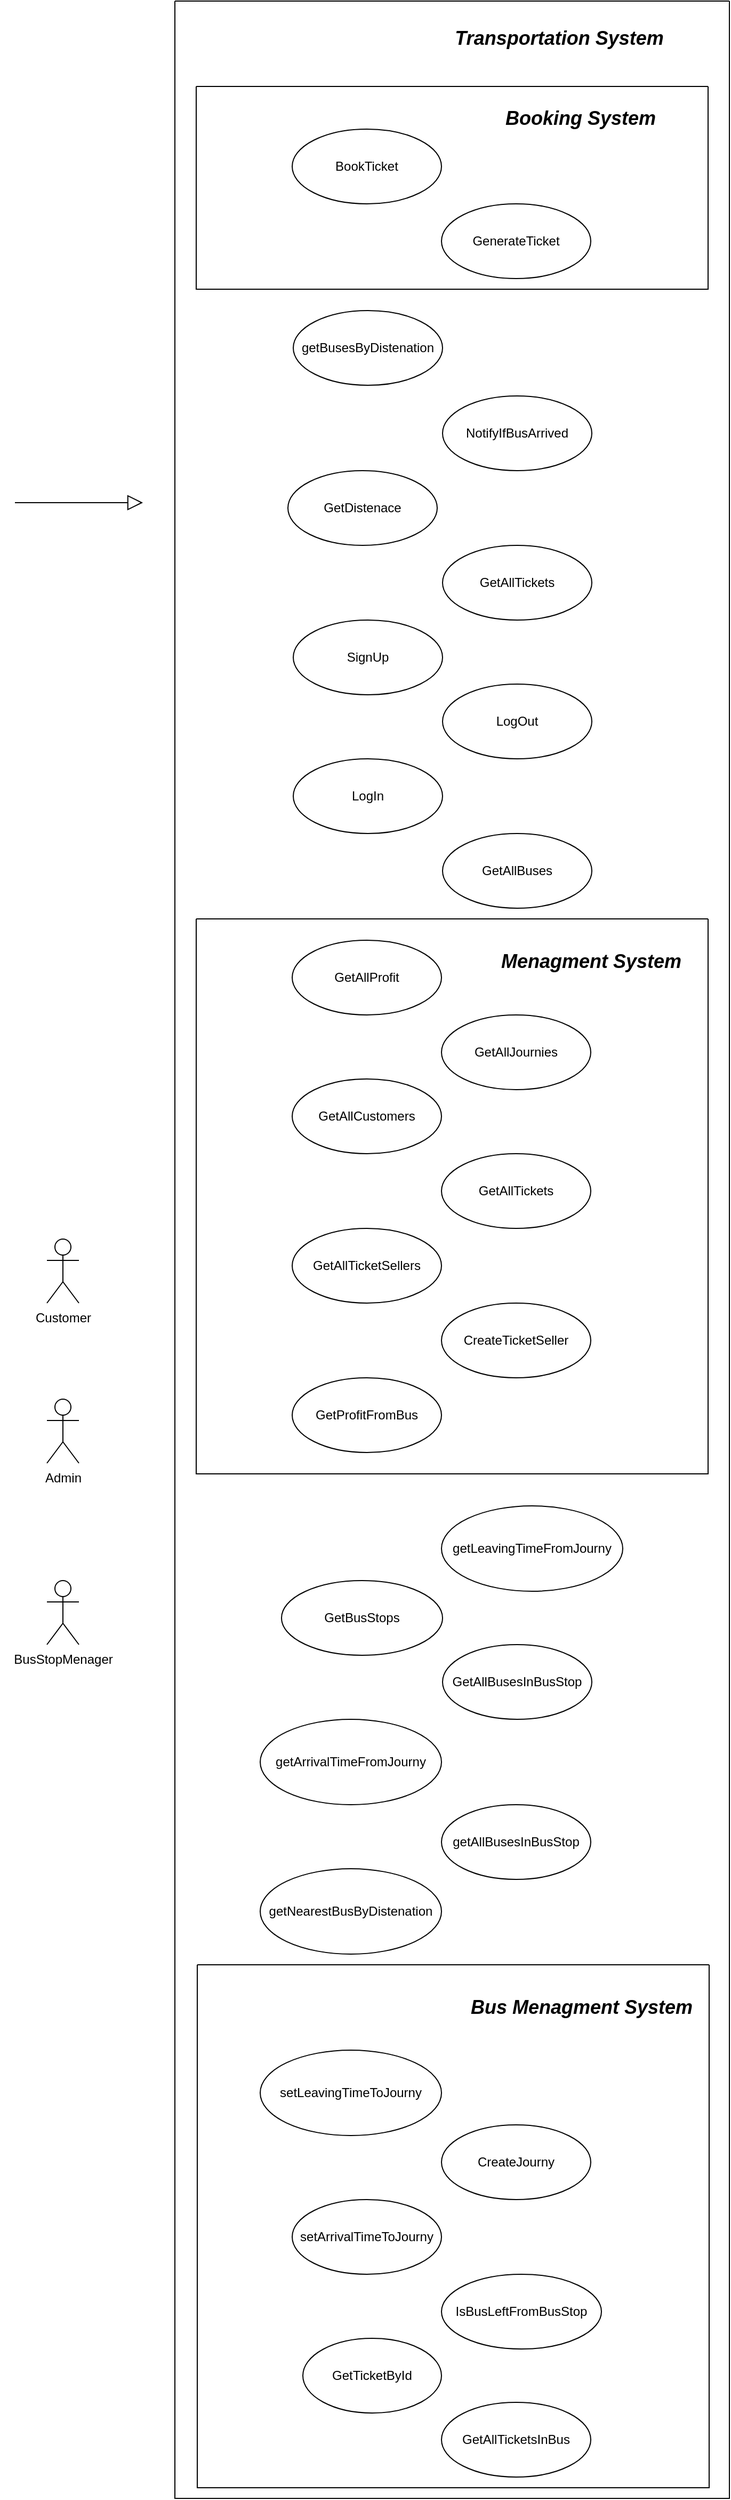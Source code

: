 <mxfile>
    <diagram id="ewMzsGyjwjFC5L_9RoAt" name="Page-1">
        <mxGraphModel dx="3231" dy="2369" grid="1" gridSize="10" guides="1" tooltips="1" connect="1" arrows="1" fold="1" page="1" pageScale="1" pageWidth="850" pageHeight="1100" math="0" shadow="0">
            <root>
                <mxCell id="0"/>
                <mxCell id="1" parent="0"/>
                <mxCell id="2" value="Customer" style="shape=umlActor;html=1;verticalLabelPosition=bottom;verticalAlign=top;align=center;" parent="1" vertex="1">
                    <mxGeometry x="60" y="680" width="30" height="60" as="geometry"/>
                </mxCell>
                <mxCell id="3" value="Admin" style="shape=umlActor;html=1;verticalLabelPosition=bottom;verticalAlign=top;align=center;" parent="1" vertex="1">
                    <mxGeometry x="60" y="830" width="30" height="60" as="geometry"/>
                </mxCell>
                <mxCell id="4" value="BusStopMenager" style="shape=umlActor;html=1;verticalLabelPosition=bottom;verticalAlign=top;align=center;" parent="1" vertex="1">
                    <mxGeometry x="60" y="1000" width="30" height="60" as="geometry"/>
                </mxCell>
                <mxCell id="6" value="" style="edgeStyle=none;html=1;endArrow=block;endFill=0;endSize=12;verticalAlign=bottom;" parent="1" edge="1">
                    <mxGeometry width="160" relative="1" as="geometry">
                        <mxPoint x="30" y="-10" as="sourcePoint"/>
                        <mxPoint x="150" y="-10" as="targetPoint"/>
                    </mxGeometry>
                </mxCell>
                <mxCell id="43" value="" style="swimlane;startSize=0;" vertex="1" parent="1">
                    <mxGeometry x="180" y="-480" width="520" height="2340" as="geometry"/>
                </mxCell>
                <mxCell id="44" value="" style="swimlane;startSize=0;" vertex="1" parent="43">
                    <mxGeometry x="21" y="1840" width="480" height="490" as="geometry"/>
                </mxCell>
                <mxCell id="50" value="&lt;font style=&quot;font-size: 18px;&quot;&gt;&lt;b&gt;&lt;i&gt;Bus Menagment System&lt;/i&gt;&lt;/b&gt;&lt;/font&gt;" style="text;html=1;align=center;verticalAlign=middle;resizable=0;points=[];autosize=1;strokeColor=none;fillColor=none;" vertex="1" parent="44">
                    <mxGeometry x="245" y="20" width="230" height="40" as="geometry"/>
                </mxCell>
                <mxCell id="33" value="&lt;span style=&quot;text-align: left;&quot;&gt;setLeavingTimeToJourny&lt;/span&gt;&lt;span style=&quot;text-align: left;&quot;&gt;&lt;br&gt;&lt;/span&gt;" style="ellipse;whiteSpace=wrap;html=1;" parent="44" vertex="1">
                    <mxGeometry x="59" y="80" width="170" height="80" as="geometry"/>
                </mxCell>
                <mxCell id="29" value="&lt;span style=&quot;text-align: left;&quot;&gt;CreateJourny&lt;/span&gt;&lt;span style=&quot;text-align: left;&quot;&gt;&lt;br&gt;&lt;/span&gt;" style="ellipse;whiteSpace=wrap;html=1;" parent="44" vertex="1">
                    <mxGeometry x="229" y="150" width="140" height="70" as="geometry"/>
                </mxCell>
                <mxCell id="30" value="&lt;span style=&quot;text-align: left;&quot;&gt;setArrivalTimeToJourny&lt;/span&gt;&lt;span style=&quot;text-align: left;&quot;&gt;&lt;br&gt;&lt;/span&gt;" style="ellipse;whiteSpace=wrap;html=1;" parent="44" vertex="1">
                    <mxGeometry x="89" y="220" width="140" height="70" as="geometry"/>
                </mxCell>
                <mxCell id="37" value="&lt;span style=&quot;text-align: left;&quot;&gt;IsBusLeftFromBusStop&lt;/span&gt;&lt;span style=&quot;text-align: left;&quot;&gt;&lt;br&gt;&lt;/span&gt;" style="ellipse;whiteSpace=wrap;html=1;" parent="44" vertex="1">
                    <mxGeometry x="229" y="290" width="150" height="70" as="geometry"/>
                </mxCell>
                <mxCell id="39" value="&lt;span style=&quot;text-align: left;&quot;&gt;GetTicketById&lt;/span&gt;&lt;span style=&quot;text-align: left;&quot;&gt;&lt;br&gt;&lt;/span&gt;" style="ellipse;whiteSpace=wrap;html=1;" parent="44" vertex="1">
                    <mxGeometry x="99" y="350" width="130" height="70" as="geometry"/>
                </mxCell>
                <mxCell id="22" value="&lt;span style=&quot;text-align: left;&quot;&gt;GetAllTicketsInBus&lt;/span&gt;&lt;span style=&quot;text-align: left;&quot;&gt;&lt;br&gt;&lt;/span&gt;" style="ellipse;whiteSpace=wrap;html=1;" parent="44" vertex="1">
                    <mxGeometry x="229" y="410" width="140" height="70" as="geometry"/>
                </mxCell>
                <mxCell id="45" value="" style="swimlane;startSize=0;" vertex="1" parent="43">
                    <mxGeometry x="20" y="860" width="480" height="520" as="geometry"/>
                </mxCell>
                <mxCell id="49" value="&lt;font style=&quot;font-size: 18px;&quot;&gt;&lt;b&gt;&lt;i&gt;Menagment System&lt;/i&gt;&lt;/b&gt;&lt;/font&gt;" style="text;html=1;align=center;verticalAlign=middle;resizable=0;points=[];autosize=1;strokeColor=none;fillColor=none;" vertex="1" parent="45">
                    <mxGeometry x="275" y="20" width="190" height="40" as="geometry"/>
                </mxCell>
                <mxCell id="25" value="&lt;span style=&quot;text-align: left;&quot;&gt;GetAllProfit&lt;/span&gt;&lt;span style=&quot;text-align: left;&quot;&gt;&lt;br&gt;&lt;/span&gt;" style="ellipse;whiteSpace=wrap;html=1;" parent="45" vertex="1">
                    <mxGeometry x="90" y="20" width="140" height="70" as="geometry"/>
                </mxCell>
                <mxCell id="24" value="&lt;span style=&quot;text-align: left;&quot;&gt;GetAllJournies&lt;/span&gt;&lt;span style=&quot;text-align: left;&quot;&gt;&lt;br&gt;&lt;/span&gt;" style="ellipse;whiteSpace=wrap;html=1;" parent="45" vertex="1">
                    <mxGeometry x="230" y="90" width="140" height="70" as="geometry"/>
                </mxCell>
                <mxCell id="19" value="&lt;span style=&quot;text-align: left;&quot;&gt;GetAllCustomers&lt;/span&gt;" style="ellipse;whiteSpace=wrap;html=1;" parent="45" vertex="1">
                    <mxGeometry x="90" y="150" width="140" height="70" as="geometry"/>
                </mxCell>
                <mxCell id="21" value="&lt;span style=&quot;text-align: left;&quot;&gt;GetAllTickets&lt;br&gt;&lt;/span&gt;" style="ellipse;whiteSpace=wrap;html=1;" parent="45" vertex="1">
                    <mxGeometry x="230" y="220" width="140" height="70" as="geometry"/>
                </mxCell>
                <mxCell id="20" value="&lt;span style=&quot;text-align: left;&quot;&gt;GetAllTicketSellers&lt;/span&gt;" style="ellipse;whiteSpace=wrap;html=1;" parent="45" vertex="1">
                    <mxGeometry x="90" y="290" width="140" height="70" as="geometry"/>
                </mxCell>
                <mxCell id="16" value="&lt;span style=&quot;text-align: left;&quot;&gt;CreateTicketSeller&lt;/span&gt;" style="ellipse;whiteSpace=wrap;html=1;" parent="45" vertex="1">
                    <mxGeometry x="230" y="360" width="140" height="70" as="geometry"/>
                </mxCell>
                <mxCell id="23" value="&lt;span style=&quot;text-align: left;&quot;&gt;GetProfitFromBus&lt;/span&gt;&lt;span style=&quot;text-align: left;&quot;&gt;&lt;br&gt;&lt;/span&gt;" style="ellipse;whiteSpace=wrap;html=1;" parent="45" vertex="1">
                    <mxGeometry x="90" y="430" width="140" height="70" as="geometry"/>
                </mxCell>
                <mxCell id="46" value="" style="swimlane;startSize=0;" vertex="1" parent="43">
                    <mxGeometry x="20" y="80" width="480" height="190" as="geometry"/>
                </mxCell>
                <mxCell id="48" value="&lt;font style=&quot;font-size: 18px;&quot;&gt;&lt;b&gt;&lt;i&gt;Booking System&lt;/i&gt;&lt;/b&gt;&lt;/font&gt;" style="text;html=1;align=center;verticalAlign=middle;resizable=0;points=[];autosize=1;strokeColor=none;fillColor=none;" vertex="1" parent="46">
                    <mxGeometry x="280" y="10" width="160" height="40" as="geometry"/>
                </mxCell>
                <mxCell id="11" value="BookTicket" style="ellipse;whiteSpace=wrap;html=1;" parent="46" vertex="1">
                    <mxGeometry x="90" y="40" width="140" height="70" as="geometry"/>
                </mxCell>
                <mxCell id="38" value="&lt;span style=&quot;text-align: left;&quot;&gt;GenerateTicket&lt;/span&gt;&lt;span style=&quot;text-align: left;&quot;&gt;&lt;br&gt;&lt;/span&gt;" style="ellipse;whiteSpace=wrap;html=1;" parent="46" vertex="1">
                    <mxGeometry x="230" y="110" width="140" height="70" as="geometry"/>
                </mxCell>
                <mxCell id="47" value="&lt;font style=&quot;font-size: 18px;&quot;&gt;&lt;b&gt;&lt;i&gt;Transportation System&lt;/i&gt;&lt;/b&gt;&lt;/font&gt;" style="text;html=1;align=center;verticalAlign=middle;resizable=0;points=[];autosize=1;strokeColor=none;fillColor=none;" vertex="1" parent="43">
                    <mxGeometry x="250" y="15" width="220" height="40" as="geometry"/>
                </mxCell>
                <mxCell id="10" value="GetBusStops" style="ellipse;whiteSpace=wrap;html=1;" parent="43" vertex="1">
                    <mxGeometry x="100" y="1480" width="151" height="70" as="geometry"/>
                </mxCell>
                <mxCell id="28" value="&lt;span style=&quot;text-align: left;&quot;&gt;GetAllBusesInBusStop&lt;/span&gt;&lt;span style=&quot;text-align: left;&quot;&gt;&lt;br&gt;&lt;/span&gt;" style="ellipse;whiteSpace=wrap;html=1;" parent="43" vertex="1">
                    <mxGeometry x="251" y="1540" width="140" height="70" as="geometry"/>
                </mxCell>
                <mxCell id="32" value="&lt;span style=&quot;text-align: left;&quot;&gt;getArrivalTimeFromJourny&lt;/span&gt;&lt;span style=&quot;text-align: left;&quot;&gt;&lt;br&gt;&lt;/span&gt;" style="ellipse;whiteSpace=wrap;html=1;" parent="43" vertex="1">
                    <mxGeometry x="80" y="1610" width="170" height="80" as="geometry"/>
                </mxCell>
                <mxCell id="34" value="&lt;span style=&quot;text-align: left;&quot;&gt;getAllBusesInBusStop&lt;/span&gt;&lt;span style=&quot;text-align: left;&quot;&gt;&lt;br&gt;&lt;/span&gt;" style="ellipse;whiteSpace=wrap;html=1;" parent="43" vertex="1">
                    <mxGeometry x="250" y="1690" width="140" height="70" as="geometry"/>
                </mxCell>
                <mxCell id="36" value="&lt;span style=&quot;text-align: left;&quot;&gt;getNearestBusByDistenation&lt;/span&gt;&lt;span style=&quot;text-align: left;&quot;&gt;&lt;br&gt;&lt;/span&gt;" style="ellipse;whiteSpace=wrap;html=1;" parent="43" vertex="1">
                    <mxGeometry x="80" y="1750" width="170" height="80" as="geometry"/>
                </mxCell>
                <mxCell id="18" value="&lt;span style=&quot;text-align: left;&quot;&gt;GetAllBuses&lt;/span&gt;" style="ellipse;whiteSpace=wrap;html=1;" parent="43" vertex="1">
                    <mxGeometry x="251" y="780" width="140" height="70" as="geometry"/>
                </mxCell>
                <mxCell id="31" value="&lt;span style=&quot;text-align: left;&quot;&gt;getLeavingTimeFromJourny&lt;/span&gt;&lt;span style=&quot;text-align: left;&quot;&gt;&lt;br&gt;&lt;/span&gt;" style="ellipse;whiteSpace=wrap;html=1;" parent="43" vertex="1">
                    <mxGeometry x="250" y="1410" width="170" height="80" as="geometry"/>
                </mxCell>
                <mxCell id="14" value="&lt;span style=&quot;text-align: left;&quot;&gt;LogIn&lt;/span&gt;" style="ellipse;whiteSpace=wrap;html=1;" parent="43" vertex="1">
                    <mxGeometry x="111" y="710" width="140" height="70" as="geometry"/>
                </mxCell>
                <mxCell id="15" value="&lt;span style=&quot;text-align: left;&quot;&gt;LogOut&lt;/span&gt;" style="ellipse;whiteSpace=wrap;html=1;" parent="43" vertex="1">
                    <mxGeometry x="251" y="640" width="140" height="70" as="geometry"/>
                </mxCell>
                <mxCell id="13" value="&lt;span style=&quot;text-align: left;&quot;&gt;SignUp&lt;/span&gt;" style="ellipse;whiteSpace=wrap;html=1;" parent="43" vertex="1">
                    <mxGeometry x="111" y="580" width="140" height="70" as="geometry"/>
                </mxCell>
                <mxCell id="9" value="GetAllTickets" style="ellipse;whiteSpace=wrap;html=1;" parent="43" vertex="1">
                    <mxGeometry x="251" y="510" width="140" height="70" as="geometry"/>
                </mxCell>
                <mxCell id="5" value="GetDistenace" style="ellipse;whiteSpace=wrap;html=1;" parent="43" vertex="1">
                    <mxGeometry x="106" y="440" width="140" height="70" as="geometry"/>
                </mxCell>
                <mxCell id="12" value="&lt;span style=&quot;text-align: left;&quot;&gt;NotifyIfBusArrived&lt;/span&gt;" style="ellipse;whiteSpace=wrap;html=1;" parent="43" vertex="1">
                    <mxGeometry x="251" y="370" width="140" height="70" as="geometry"/>
                </mxCell>
                <mxCell id="35" value="&lt;span style=&quot;text-align: left;&quot;&gt;getBusesByDistenation&lt;/span&gt;&lt;span style=&quot;text-align: left;&quot;&gt;&lt;br&gt;&lt;/span&gt;" style="ellipse;whiteSpace=wrap;html=1;" parent="43" vertex="1">
                    <mxGeometry x="111" y="290" width="140" height="70" as="geometry"/>
                </mxCell>
            </root>
        </mxGraphModel>
    </diagram>
</mxfile>